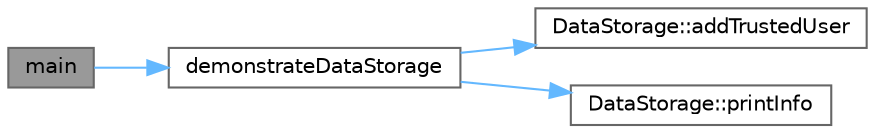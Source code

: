 digraph "main"
{
 // LATEX_PDF_SIZE
  bgcolor="transparent";
  edge [fontname=Helvetica,fontsize=10,labelfontname=Helvetica,labelfontsize=10];
  node [fontname=Helvetica,fontsize=10,shape=box,height=0.2,width=0.4];
  rankdir="LR";
  Node1 [id="Node000001",label="main",height=0.2,width=0.4,color="gray40", fillcolor="grey60", style="filled", fontcolor="black",tooltip="Главная функция приложения NetSphere."];
  Node1 -> Node2 [id="edge1_Node000001_Node000002",color="steelblue1",style="solid",tooltip=" "];
  Node2 [id="Node000002",label="demonstrateDataStorage",height=0.2,width=0.4,color="grey40", fillcolor="white", style="filled",URL="$main_8cpp.html#ac53755449ad2e34ec4660a29554213c8",tooltip="Демонстрационная функция для тестирования класса DataStorage."];
  Node2 -> Node3 [id="edge2_Node000002_Node000003",color="steelblue1",style="solid",tooltip=" "];
  Node3 [id="Node000003",label="DataStorage::addTrustedUser",height=0.2,width=0.4,color="grey40", fillcolor="white", style="filled",URL="$class_data_storage.html#af2b1093344e0c7ea21319a915d6db755",tooltip="Добавляет пользователя в список доверенных."];
  Node2 -> Node4 [id="edge3_Node000002_Node000004",color="steelblue1",style="solid",tooltip=" "];
  Node4 [id="Node000004",label="DataStorage::printInfo",height=0.2,width=0.4,color="grey40", fillcolor="white", style="filled",URL="$class_data_storage.html#a4214c4c14f987a6c8866d437a59d3b1e",tooltip="Выводит информацию о хранилище в человекочитаемом формате."];
}
